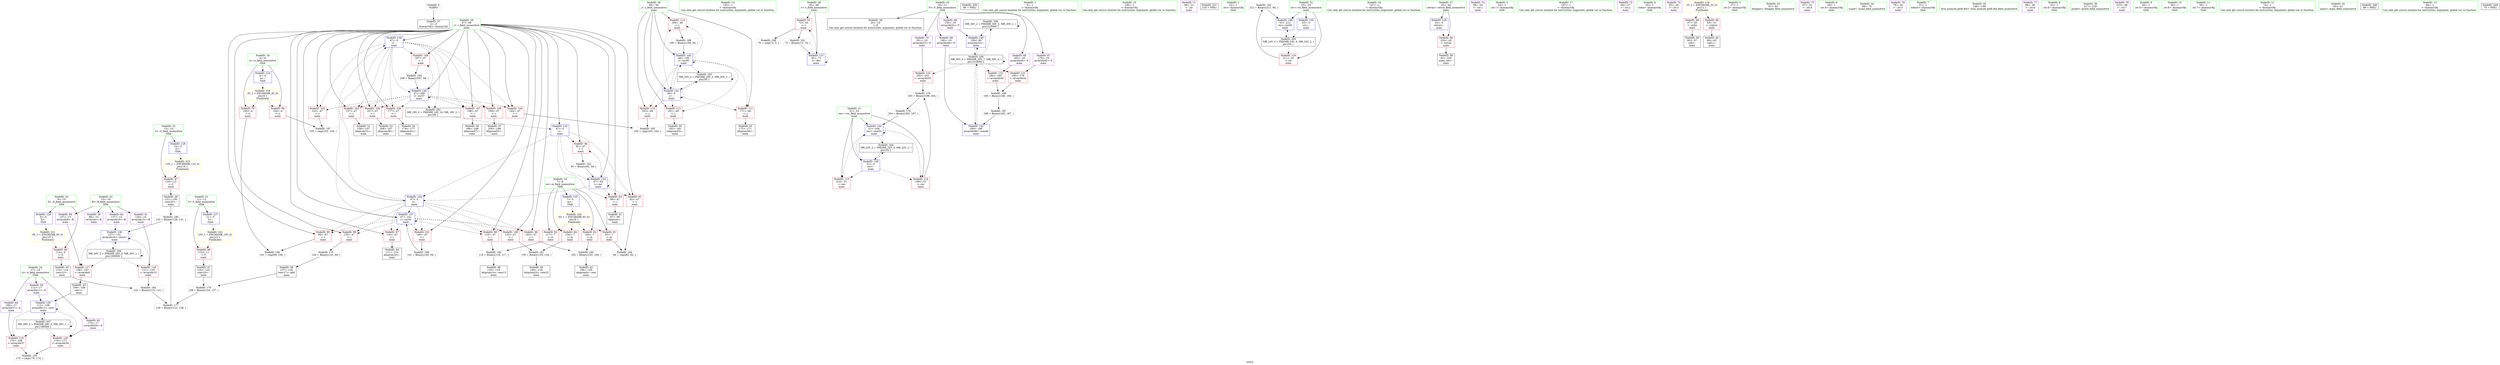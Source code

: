 digraph "SVFG" {
	label="SVFG";

	Node0x56378d627720 [shape=record,color=grey,label="{NodeID: 0\nNullPtr}"];
	Node0x56378d627720 -> Node0x56378d641170[style=solid];
	Node0x56378d64a990 [shape=record,color=grey,label="{NodeID: 180\n132 = Binary(129, 131, )\n}"];
	Node0x56378d64a990 -> Node0x56378d648370[style=solid];
	Node0x56378d641b90 [shape=record,color=red,label="{NodeID: 97\n110\<--47\n\<--i\nmain\n}"];
	Node0x56378d641b90 -> Node0x56378d641780[style=solid];
	Node0x56378d626780 [shape=record,color=green,label="{NodeID: 14\n145\<--1\n\<--dummyObj\nCan only get source location for instruction, argument, global var or function.}"];
	Node0x56378d6455a0 [shape=record,color=grey,label="{NodeID: 194\n84 = cmp(82, 83, )\n}"];
	Node0x56378d6426f0 [shape=record,color=red,label="{NodeID: 111\n171\<--49\n\<--j\nmain\n}"];
	Node0x56378d6426f0 -> Node0x56378d642ef0[style=solid];
	Node0x56378d640960 [shape=record,color=green,label="{NodeID: 28\n45\<--46\nt\<--t_field_insensitive\nmain\n}"];
	Node0x56378d640960 -> Node0x56378d644dd0[style=solid];
	Node0x56378d640960 -> Node0x56378d647f60[style=solid];
	Node0x56378d656940 [shape=record,color=black,label="{NodeID: 208\nMR_30V_2 = PHI(MR_30V_3, MR_30V_1, )\npts\{210000 \}\n}"];
	Node0x56378d656940 -> Node0x56378d6486b0[style=dashed];
	Node0x56378d656940 -> Node0x56378d656940[style=dashed];
	Node0x56378d6479c0 [shape=record,color=blue,label="{NodeID: 125\n7\<--5\nm\<--\nGlob }"];
	Node0x56378d6479c0 -> Node0x56378d65a740[style=dashed];
	Node0x56378d6415e0 [shape=record,color=black,label="{NodeID: 42\n106\<--105\nidxprom8\<--rem\nmain\n}"];
	Node0x56378d65a900 [shape=record,color=yellow,style=double,label="{NodeID: 222\n10V_1 = ENCHI(MR_10V_0)\npts\{12 \}\nFun[main]}"];
	Node0x56378d65a900 -> Node0x56378d6449c0[style=dashed];
	Node0x56378d6485e0 [shape=record,color=blue,label="{NodeID: 139\n47\<--5\ni\<--\nmain\n}"];
	Node0x56378d6485e0 -> Node0x56378d641fa0[style=dashed];
	Node0x56378d6485e0 -> Node0x56378d642070[style=dashed];
	Node0x56378d6485e0 -> Node0x56378d642140[style=dashed];
	Node0x56378d6485e0 -> Node0x56378d642210[style=dashed];
	Node0x56378d6485e0 -> Node0x56378d6422e0[style=dashed];
	Node0x56378d6485e0 -> Node0x56378d6423b0[style=dashed];
	Node0x56378d6485e0 -> Node0x56378d642480[style=dashed];
	Node0x56378d6485e0 -> Node0x56378d642550[style=dashed];
	Node0x56378d6485e0 -> Node0x56378d648ac0[style=dashed];
	Node0x56378d6485e0 -> Node0x56378d654b40[style=dashed];
	Node0x56378d643160 [shape=record,color=black,label="{NodeID: 56\n189\<--188\nidxprom47\<--\nmain\n}"];
	Node0x56378d643cc0 [shape=record,color=purple,label="{NodeID: 70\n201\<--19\narrayidx53\<--F\nmain\n}"];
	Node0x56378d643cc0 -> Node0x56378d6477f0[style=solid];
	Node0x56378d666940 [shape=record,color=black,label="{NodeID: 250\n90 = PHI()\n}"];
	Node0x56378d644820 [shape=record,color=red,label="{NodeID: 84\n134\<--7\n\<--m\nmain\n}"];
	Node0x56378d644820 -> Node0x56378d64ab10[style=solid];
	Node0x56378d626490 [shape=record,color=green,label="{NodeID: 1\n5\<--1\n\<--dummyObj\nCan only get source location for instruction, argument, global var or function.}"];
	Node0x56378d64ab10 [shape=record,color=grey,label="{NodeID: 181\n135 = Binary(133, 134, )\n}"];
	Node0x56378d64ab10 -> Node0x56378d642c80[style=solid];
	Node0x56378d641c60 [shape=record,color=red,label="{NodeID: 98\n116\<--47\n\<--i\nmain\n}"];
	Node0x56378d641c60 -> Node0x56378d64b890[style=solid];
	Node0x56378d626be0 [shape=record,color=green,label="{NodeID: 15\n146\<--1\n\<--dummyObj\nCan only get source location for instruction, argument, global var or function.}"];
	Node0x56378d645720 [shape=record,color=grey,label="{NodeID: 195\n165 = cmp(163, 164, )\n}"];
	Node0x56378d6427c0 [shape=record,color=red,label="{NodeID: 112\n181\<--49\n\<--j\nmain\n}"];
	Node0x56378d6427c0 -> Node0x56378d643090[style=solid];
	Node0x56378d640a30 [shape=record,color=green,label="{NodeID: 29\n47\<--48\ni\<--i_field_insensitive\nmain\n}"];
	Node0x56378d640a30 -> Node0x56378d644ea0[style=solid];
	Node0x56378d640a30 -> Node0x56378d644f70[style=solid];
	Node0x56378d640a30 -> Node0x56378d645040[style=solid];
	Node0x56378d640a30 -> Node0x56378d645110[style=solid];
	Node0x56378d640a30 -> Node0x56378d641ac0[style=solid];
	Node0x56378d640a30 -> Node0x56378d641b90[style=solid];
	Node0x56378d640a30 -> Node0x56378d641c60[style=solid];
	Node0x56378d640a30 -> Node0x56378d641d30[style=solid];
	Node0x56378d640a30 -> Node0x56378d641e00[style=solid];
	Node0x56378d640a30 -> Node0x56378d641ed0[style=solid];
	Node0x56378d640a30 -> Node0x56378d641fa0[style=solid];
	Node0x56378d640a30 -> Node0x56378d642070[style=solid];
	Node0x56378d640a30 -> Node0x56378d642140[style=solid];
	Node0x56378d640a30 -> Node0x56378d642210[style=solid];
	Node0x56378d640a30 -> Node0x56378d6422e0[style=solid];
	Node0x56378d640a30 -> Node0x56378d6423b0[style=solid];
	Node0x56378d640a30 -> Node0x56378d642480[style=solid];
	Node0x56378d640a30 -> Node0x56378d642550[style=solid];
	Node0x56378d640a30 -> Node0x56378d648030[style=solid];
	Node0x56378d640a30 -> Node0x56378d648100[style=solid];
	Node0x56378d640a30 -> Node0x56378d6481d0[style=solid];
	Node0x56378d640a30 -> Node0x56378d648440[style=solid];
	Node0x56378d640a30 -> Node0x56378d6485e0[style=solid];
	Node0x56378d640a30 -> Node0x56378d648ac0[style=solid];
	Node0x56378d647ac0 [shape=record,color=blue,label="{NodeID: 126\n9\<--5\nX\<--\nGlob }"];
	Node0x56378d647ac0 -> Node0x56378d65a820[style=dashed];
	Node0x56378d6416b0 [shape=record,color=black,label="{NodeID: 43\n109\<--108\nconv\<--\nmain\n}"];
	Node0x56378d6416b0 -> Node0x56378d6482a0[style=solid];
	Node0x56378d65a9e0 [shape=record,color=yellow,style=double,label="{NodeID: 223\n12V_1 = ENCHI(MR_12V_0)\npts\{14 \}\nFun[main]}"];
	Node0x56378d65a9e0 -> Node0x56378d644a90[style=dashed];
	Node0x56378d6486b0 [shape=record,color=blue,label="{NodeID: 140\n159\<--94\narrayidx32\<--\nmain\n}"];
	Node0x56378d6486b0 -> Node0x56378d654140[style=dashed];
	Node0x56378d643230 [shape=record,color=black,label="{NodeID: 57\n200\<--199\nidxprom52\<--\nmain\n}"];
	Node0x56378d643d90 [shape=record,color=purple,label="{NodeID: 71\n58\<--22\n\<--.str\nmain\n}"];
	Node0x56378d666a40 [shape=record,color=black,label="{NodeID: 251\n216 = PHI()\n}"];
	Node0x56378d6448f0 [shape=record,color=red,label="{NodeID: 85\n114\<--9\n\<--X\nmain\n}"];
	Node0x56378d6448f0 -> Node0x56378d641850[style=solid];
	Node0x56378d626880 [shape=record,color=green,label="{NodeID: 2\n22\<--1\n.str\<--dummyObj\nGlob }"];
	Node0x56378d64ac90 [shape=record,color=grey,label="{NodeID: 182\n212 = Binary(211, 94, )\n}"];
	Node0x56378d64ac90 -> Node0x56378d648b90[style=solid];
	Node0x56378d641d30 [shape=record,color=red,label="{NodeID: 99\n125\<--47\n\<--i\nmain\n}"];
	Node0x56378d641d30 -> Node0x56378d64a210[style=solid];
	Node0x56378d626cb0 [shape=record,color=green,label="{NodeID: 16\n147\<--1\n\<--dummyObj\nCan only get source location for instruction, argument, global var or function.}"];
	Node0x56378d6458a0 [shape=record,color=grey,label="{NodeID: 196\n101 = cmp(99, 100, )\n}"];
	Node0x56378d642890 [shape=record,color=red,label="{NodeID: 113\n194\<--49\n\<--j\nmain\n}"];
	Node0x56378d642890 -> Node0x56378d64b590[style=solid];
	Node0x56378d640b00 [shape=record,color=green,label="{NodeID: 30\n49\<--50\nj\<--j_field_insensitive\nmain\n}"];
	Node0x56378d640b00 -> Node0x56378d642620[style=solid];
	Node0x56378d640b00 -> Node0x56378d6426f0[style=solid];
	Node0x56378d640b00 -> Node0x56378d6427c0[style=solid];
	Node0x56378d640b00 -> Node0x56378d642890[style=solid];
	Node0x56378d640b00 -> Node0x56378d648780[style=solid];
	Node0x56378d640b00 -> Node0x56378d648920[style=solid];
	Node0x56378d647bc0 [shape=record,color=blue,label="{NodeID: 127\n11\<--5\nY\<--\nGlob }"];
	Node0x56378d647bc0 -> Node0x56378d65a900[style=dashed];
	Node0x56378d641780 [shape=record,color=black,label="{NodeID: 44\n111\<--110\nidxprom10\<--\nmain\n}"];
	Node0x56378d648780 [shape=record,color=blue,label="{NodeID: 141\n49\<--5\nj\<--\nmain\n}"];
	Node0x56378d648780 -> Node0x56378d642620[style=dashed];
	Node0x56378d648780 -> Node0x56378d6426f0[style=dashed];
	Node0x56378d648780 -> Node0x56378d6427c0[style=dashed];
	Node0x56378d648780 -> Node0x56378d642890[style=dashed];
	Node0x56378d648780 -> Node0x56378d648780[style=dashed];
	Node0x56378d648780 -> Node0x56378d648920[style=dashed];
	Node0x56378d648780 -> Node0x56378d655040[style=dashed];
	Node0x56378d643300 [shape=record,color=black,label="{NodeID: 58\n42\<--220\nmain_ret\<--\nmain\n}"];
	Node0x56378d643e60 [shape=record,color=purple,label="{NodeID: 72\n59\<--24\n\<--.str.1\nmain\n}"];
	Node0x56378d6449c0 [shape=record,color=red,label="{NodeID: 86\n123\<--11\n\<--Y\nmain\n}"];
	Node0x56378d6449c0 -> Node0x56378d6419f0[style=solid];
	Node0x56378d63fa60 [shape=record,color=green,label="{NodeID: 3\n24\<--1\n.str.1\<--dummyObj\nGlob }"];
	Node0x56378d64ae10 [shape=record,color=grey,label="{NodeID: 183\n208 = Binary(207, 94, )\n}"];
	Node0x56378d64ae10 -> Node0x56378d648ac0[style=solid];
	Node0x56378d641e00 [shape=record,color=red,label="{NodeID: 100\n133\<--47\n\<--i\nmain\n}"];
	Node0x56378d641e00 -> Node0x56378d64ab10[style=solid];
	Node0x56378d626db0 [shape=record,color=green,label="{NodeID: 17\n187\<--1\n\<--dummyObj\nCan only get source location for instruction, argument, global var or function.}"];
	Node0x56378d645a20 [shape=record,color=grey,label="{NodeID: 197\n155 = cmp(153, 154, )\n}"];
	Node0x56378d642960 [shape=record,color=red,label="{NodeID: 114\n198\<--51\n\<--res\nmain\n}"];
	Node0x56378d642960 -> Node0x56378d64a690[style=solid];
	Node0x56378d640bd0 [shape=record,color=green,label="{NodeID: 31\n51\<--52\nres\<--res_field_insensitive\nmain\n}"];
	Node0x56378d640bd0 -> Node0x56378d642960[style=solid];
	Node0x56378d640bd0 -> Node0x56378d642a30[style=solid];
	Node0x56378d640bd0 -> Node0x56378d648510[style=solid];
	Node0x56378d640bd0 -> Node0x56378d6489f0[style=solid];
	Node0x56378d647cc0 [shape=record,color=blue,label="{NodeID: 128\n13\<--5\nZ\<--\nGlob }"];
	Node0x56378d647cc0 -> Node0x56378d65a9e0[style=dashed];
	Node0x56378d641850 [shape=record,color=black,label="{NodeID: 45\n115\<--114\nconv12\<--\nmain\n}"];
	Node0x56378d641850 -> Node0x56378d64af90[style=solid];
	Node0x56378d648850 [shape=record,color=blue,label="{NodeID: 142\n190\<--186\narrayidx48\<--rem46\nmain\n}"];
	Node0x56378d648850 -> Node0x56378d654140[style=dashed];
	Node0x56378d6433d0 [shape=record,color=purple,label="{NodeID: 59\n88\<--15\narrayidx\<--B\nmain\n}"];
	Node0x56378d643f30 [shape=record,color=purple,label="{NodeID: 73\n64\<--27\n\<--.str.2\nmain\n}"];
	Node0x56378d644a90 [shape=record,color=red,label="{NodeID: 87\n130\<--13\n\<--Z\nmain\n}"];
	Node0x56378d644a90 -> Node0x56378d642bb0[style=solid];
	Node0x56378d627cd0 [shape=record,color=green,label="{NodeID: 4\n26\<--1\nstdin\<--dummyObj\nGlob }"];
	Node0x56378d64af90 [shape=record,color=grey,label="{NodeID: 184\n122 = Binary(115, 121, )\n}"];
	Node0x56378d64af90 -> Node0x56378d64a510[style=solid];
	Node0x56378d641ed0 [shape=record,color=red,label="{NodeID: 101\n140\<--47\n\<--i\nmain\n}"];
	Node0x56378d641ed0 -> Node0x56378d64b710[style=solid];
	Node0x56378d626eb0 [shape=record,color=green,label="{NodeID: 18\n4\<--6\nn\<--n_field_insensitive\nGlob }"];
	Node0x56378d626eb0 -> Node0x56378d644410[style=solid];
	Node0x56378d626eb0 -> Node0x56378d6444e0[style=solid];
	Node0x56378d626eb0 -> Node0x56378d6478c0[style=solid];
	Node0x56378d645ba0 [shape=record,color=grey,label="{NodeID: 198\n76 = cmp(72, 5, )\n}"];
	Node0x56378d642a30 [shape=record,color=red,label="{NodeID: 115\n214\<--51\n\<--res\nmain\n}"];
	Node0x56378d640ca0 [shape=record,color=green,label="{NodeID: 32\n53\<--54\nctr\<--ctr_field_insensitive\nmain\n}"];
	Node0x56378d640ca0 -> Node0x56378d647240[style=solid];
	Node0x56378d640ca0 -> Node0x56378d647e90[style=solid];
	Node0x56378d640ca0 -> Node0x56378d648b90[style=solid];
	Node0x56378d647dc0 [shape=record,color=blue,label="{NodeID: 129\n43\<--5\nretval\<--\nmain\n}"];
	Node0x56378d647dc0 -> Node0x56378d644d00[style=dashed];
	Node0x56378d641920 [shape=record,color=black,label="{NodeID: 46\n119\<--118\nidxprom14\<--rem13\nmain\n}"];
	Node0x56378d648920 [shape=record,color=blue,label="{NodeID: 143\n49\<--195\nj\<--inc50\nmain\n}"];
	Node0x56378d648920 -> Node0x56378d642620[style=dashed];
	Node0x56378d648920 -> Node0x56378d6426f0[style=dashed];
	Node0x56378d648920 -> Node0x56378d6427c0[style=dashed];
	Node0x56378d648920 -> Node0x56378d642890[style=dashed];
	Node0x56378d648920 -> Node0x56378d648780[style=dashed];
	Node0x56378d648920 -> Node0x56378d648920[style=dashed];
	Node0x56378d648920 -> Node0x56378d655040[style=dashed];
	Node0x56378d6434a0 [shape=record,color=purple,label="{NodeID: 60\n107\<--15\narrayidx9\<--B\nmain\n}"];
	Node0x56378d6434a0 -> Node0x56378d647310[style=solid];
	Node0x56378d644000 [shape=record,color=purple,label="{NodeID: 74\n65\<--29\n\<--.str.3\nmain\n}"];
	Node0x56378d644b60 [shape=record,color=red,label="{NodeID: 88\n57\<--26\n\<--stdin\nmain\n}"];
	Node0x56378d644b60 -> Node0x56378d641370[style=solid];
	Node0x56378d626a30 [shape=record,color=green,label="{NodeID: 5\n27\<--1\n.str.2\<--dummyObj\nGlob }"];
	Node0x56378d64b110 [shape=record,color=grey,label="{NodeID: 185\n105 = Binary(103, 104, )\n}"];
	Node0x56378d64b110 -> Node0x56378d6415e0[style=solid];
	Node0x56378d641fa0 [shape=record,color=red,label="{NodeID: 102\n153\<--47\n\<--i\nmain\n}"];
	Node0x56378d641fa0 -> Node0x56378d645a20[style=solid];
	Node0x56378d626fb0 [shape=record,color=green,label="{NodeID: 19\n7\<--8\nm\<--m_field_insensitive\nGlob }"];
	Node0x56378d626fb0 -> Node0x56378d6445b0[style=solid];
	Node0x56378d626fb0 -> Node0x56378d644680[style=solid];
	Node0x56378d626fb0 -> Node0x56378d644750[style=solid];
	Node0x56378d626fb0 -> Node0x56378d644820[style=solid];
	Node0x56378d626fb0 -> Node0x56378d6479c0[style=solid];
	Node0x56378d647240 [shape=record,color=red,label="{NodeID: 116\n211\<--53\n\<--ctr\nmain\n}"];
	Node0x56378d647240 -> Node0x56378d64ac90[style=solid];
	Node0x56378d640d70 [shape=record,color=green,label="{NodeID: 33\n61\<--62\nfreopen\<--freopen_field_insensitive\n}"];
	Node0x56378d647e90 [shape=record,color=blue,label="{NodeID: 130\n53\<--5\nctr\<--\nmain\n}"];
	Node0x56378d647e90 -> Node0x56378d655a40[style=dashed];
	Node0x56378d6419f0 [shape=record,color=black,label="{NodeID: 47\n124\<--123\nconv16\<--\nmain\n}"];
	Node0x56378d6419f0 -> Node0x56378d64a810[style=solid];
	Node0x56378d6489f0 [shape=record,color=blue,label="{NodeID: 144\n51\<--204\nres\<--rem55\nmain\n}"];
	Node0x56378d6489f0 -> Node0x56378d642960[style=dashed];
	Node0x56378d6489f0 -> Node0x56378d642a30[style=dashed];
	Node0x56378d6489f0 -> Node0x56378d6489f0[style=dashed];
	Node0x56378d6489f0 -> Node0x56378d655540[style=dashed];
	Node0x56378d643570 [shape=record,color=purple,label="{NodeID: 61\n120\<--15\narrayidx15\<--B\nmain\n}"];
	Node0x56378d643570 -> Node0x56378d6473e0[style=solid];
	Node0x56378d6440d0 [shape=record,color=purple,label="{NodeID: 75\n67\<--32\n\<--.str.4\nmain\n}"];
	Node0x56378d644c30 [shape=record,color=red,label="{NodeID: 89\n63\<--31\n\<--stdout\nmain\n}"];
	Node0x56378d644c30 -> Node0x56378d641440[style=solid];
	Node0x56378d626ac0 [shape=record,color=green,label="{NodeID: 6\n29\<--1\n.str.3\<--dummyObj\nGlob }"];
	Node0x56378d64b290 [shape=record,color=grey,label="{NodeID: 186\n185 = Binary(180, 184, )\n}"];
	Node0x56378d64b290 -> Node0x56378d64b410[style=solid];
	Node0x56378d642070 [shape=record,color=red,label="{NodeID: 103\n157\<--47\n\<--i\nmain\n}"];
	Node0x56378d642070 -> Node0x56378d642d50[style=solid];
	Node0x56378d6270b0 [shape=record,color=green,label="{NodeID: 20\n9\<--10\nX\<--X_field_insensitive\nGlob }"];
	Node0x56378d6270b0 -> Node0x56378d6448f0[style=solid];
	Node0x56378d6270b0 -> Node0x56378d647ac0[style=solid];
	Node0x56378d654140 [shape=record,color=black,label="{NodeID: 200\nMR_30V_5 = PHI(MR_30V_7, MR_30V_4, )\npts\{210000 \}\n}"];
	Node0x56378d654140 -> Node0x56378d647650[style=dashed];
	Node0x56378d654140 -> Node0x56378d647720[style=dashed];
	Node0x56378d654140 -> Node0x56378d6477f0[style=dashed];
	Node0x56378d654140 -> Node0x56378d6486b0[style=dashed];
	Node0x56378d654140 -> Node0x56378d648850[style=dashed];
	Node0x56378d654140 -> Node0x56378d654140[style=dashed];
	Node0x56378d654140 -> Node0x56378d656940[style=dashed];
	Node0x56378d647310 [shape=record,color=red,label="{NodeID: 117\n108\<--107\n\<--arrayidx9\nmain\n}"];
	Node0x56378d647310 -> Node0x56378d6416b0[style=solid];
	Node0x56378d640e70 [shape=record,color=green,label="{NodeID: 34\n69\<--70\nscanf\<--scanf_field_insensitive\n}"];
	Node0x56378d647f60 [shape=record,color=blue,label="{NodeID: 131\n45\<--73\nt\<--dec\nmain\n}"];
	Node0x56378d647f60 -> Node0x56378d644dd0[style=dashed];
	Node0x56378d647f60 -> Node0x56378d647f60[style=dashed];
	Node0x56378d642ae0 [shape=record,color=black,label="{NodeID: 48\n127\<--126\nconv17\<--add\nmain\n}"];
	Node0x56378d642ae0 -> Node0x56378d64a810[style=solid];
	Node0x56378d648ac0 [shape=record,color=blue,label="{NodeID: 145\n47\<--208\ni\<--inc57\nmain\n}"];
	Node0x56378d648ac0 -> Node0x56378d641fa0[style=dashed];
	Node0x56378d648ac0 -> Node0x56378d642070[style=dashed];
	Node0x56378d648ac0 -> Node0x56378d642140[style=dashed];
	Node0x56378d648ac0 -> Node0x56378d642210[style=dashed];
	Node0x56378d648ac0 -> Node0x56378d6422e0[style=dashed];
	Node0x56378d648ac0 -> Node0x56378d6423b0[style=dashed];
	Node0x56378d648ac0 -> Node0x56378d642480[style=dashed];
	Node0x56378d648ac0 -> Node0x56378d642550[style=dashed];
	Node0x56378d648ac0 -> Node0x56378d648ac0[style=dashed];
	Node0x56378d648ac0 -> Node0x56378d654b40[style=dashed];
	Node0x56378d643640 [shape=record,color=purple,label="{NodeID: 62\n137\<--15\narrayidx24\<--B\nmain\n}"];
	Node0x56378d643640 -> Node0x56378d648370[style=solid];
	Node0x56378d6441a0 [shape=record,color=purple,label="{NodeID: 76\n78\<--34\n\<--.str.5\nmain\n}"];
	Node0x56378d644d00 [shape=record,color=red,label="{NodeID: 90\n220\<--43\n\<--retval\nmain\n}"];
	Node0x56378d644d00 -> Node0x56378d643300[style=solid];
	Node0x56378d627e00 [shape=record,color=green,label="{NodeID: 7\n31\<--1\nstdout\<--dummyObj\nGlob }"];
	Node0x56378d64b410 [shape=record,color=grey,label="{NodeID: 187\n186 = Binary(185, 187, )\n}"];
	Node0x56378d64b410 -> Node0x56378d648850[style=solid];
	Node0x56378d642140 [shape=record,color=red,label="{NodeID: 104\n164\<--47\n\<--i\nmain\n}"];
	Node0x56378d642140 -> Node0x56378d645720[style=solid];
	Node0x56378d640340 [shape=record,color=green,label="{NodeID: 21\n11\<--12\nY\<--Y_field_insensitive\nGlob }"];
	Node0x56378d640340 -> Node0x56378d6449c0[style=solid];
	Node0x56378d640340 -> Node0x56378d647bc0[style=solid];
	Node0x56378d6473e0 [shape=record,color=red,label="{NodeID: 118\n121\<--120\n\<--arrayidx15\nmain\n}"];
	Node0x56378d6473e0 -> Node0x56378d64af90[style=solid];
	Node0x56378d640f70 [shape=record,color=green,label="{NodeID: 35\n148\<--149\nllvm.memset.p0i8.i64\<--llvm.memset.p0i8.i64_field_insensitive\n}"];
	Node0x56378d648030 [shape=record,color=blue,label="{NodeID: 132\n47\<--5\ni\<--\nmain\n}"];
	Node0x56378d648030 -> Node0x56378d644ea0[style=dashed];
	Node0x56378d648030 -> Node0x56378d644f70[style=dashed];
	Node0x56378d648030 -> Node0x56378d645040[style=dashed];
	Node0x56378d648030 -> Node0x56378d648100[style=dashed];
	Node0x56378d648030 -> Node0x56378d6481d0[style=dashed];
	Node0x56378d642bb0 [shape=record,color=black,label="{NodeID: 49\n131\<--130\nconv20\<--\nmain\n}"];
	Node0x56378d642bb0 -> Node0x56378d64a990[style=solid];
	Node0x56378d648b90 [shape=record,color=blue,label="{NodeID: 146\n53\<--212\nctr\<--inc59\nmain\n}"];
	Node0x56378d648b90 -> Node0x56378d655a40[style=dashed];
	Node0x56378d643710 [shape=record,color=purple,label="{NodeID: 63\n112\<--17\narrayidx11\<--A\nmain\n}"];
	Node0x56378d643710 -> Node0x56378d6482a0[style=solid];
	Node0x56378d644270 [shape=record,color=purple,label="{NodeID: 77\n89\<--36\n\<--.str.6\nmain\n}"];
	Node0x56378d644dd0 [shape=record,color=red,label="{NodeID: 91\n72\<--45\n\<--t\nmain\n}"];
	Node0x56378d644dd0 -> Node0x56378d64ba10[style=solid];
	Node0x56378d644dd0 -> Node0x56378d645ba0[style=solid];
	Node0x56378d627e90 [shape=record,color=green,label="{NodeID: 8\n32\<--1\n.str.4\<--dummyObj\nGlob }"];
	Node0x56378d64b590 [shape=record,color=grey,label="{NodeID: 188\n195 = Binary(194, 94, )\n}"];
	Node0x56378d64b590 -> Node0x56378d648920[style=solid];
	Node0x56378d642210 [shape=record,color=red,label="{NodeID: 105\n167\<--47\n\<--i\nmain\n}"];
	Node0x56378d642210 -> Node0x56378d642e20[style=solid];
	Node0x56378d6403d0 [shape=record,color=green,label="{NodeID: 22\n13\<--14\nZ\<--Z_field_insensitive\nGlob }"];
	Node0x56378d6403d0 -> Node0x56378d644a90[style=solid];
	Node0x56378d6403d0 -> Node0x56378d647cc0[style=solid];
	Node0x56378d654b40 [shape=record,color=black,label="{NodeID: 202\nMR_18V_2 = PHI(MR_18V_10, MR_18V_1, )\npts\{48 \}\n}"];
	Node0x56378d654b40 -> Node0x56378d648030[style=dashed];
	Node0x56378d6474b0 [shape=record,color=red,label="{NodeID: 119\n170\<--169\n\<--arrayidx37\nmain\n}"];
	Node0x56378d6474b0 -> Node0x56378d645420[style=solid];
	Node0x56378d641070 [shape=record,color=green,label="{NodeID: 36\n217\<--218\nprintf\<--printf_field_insensitive\n}"];
	Node0x56378d648100 [shape=record,color=blue,label="{NodeID: 133\n47\<--93\ni\<--inc\nmain\n}"];
	Node0x56378d648100 -> Node0x56378d644ea0[style=dashed];
	Node0x56378d648100 -> Node0x56378d644f70[style=dashed];
	Node0x56378d648100 -> Node0x56378d645040[style=dashed];
	Node0x56378d648100 -> Node0x56378d648100[style=dashed];
	Node0x56378d648100 -> Node0x56378d6481d0[style=dashed];
	Node0x56378d642c80 [shape=record,color=black,label="{NodeID: 50\n136\<--135\nidxprom23\<--rem22\nmain\n}"];
	Node0x56378d6437e0 [shape=record,color=purple,label="{NodeID: 64\n169\<--17\narrayidx37\<--A\nmain\n}"];
	Node0x56378d6437e0 -> Node0x56378d6474b0[style=solid];
	Node0x56378d644340 [shape=record,color=purple,label="{NodeID: 78\n215\<--38\n\<--.str.7\nmain\n}"];
	Node0x56378d64a210 [shape=record,color=grey,label="{NodeID: 175\n126 = Binary(125, 94, )\n}"];
	Node0x56378d64a210 -> Node0x56378d642ae0[style=solid];
	Node0x56378d644ea0 [shape=record,color=red,label="{NodeID: 92\n82\<--47\n\<--i\nmain\n}"];
	Node0x56378d644ea0 -> Node0x56378d6455a0[style=solid];
	Node0x56378d63fd60 [shape=record,color=green,label="{NodeID: 9\n34\<--1\n.str.5\<--dummyObj\nGlob }"];
	Node0x56378d64b710 [shape=record,color=grey,label="{NodeID: 189\n141 = Binary(140, 94, )\n}"];
	Node0x56378d64b710 -> Node0x56378d648440[style=solid];
	Node0x56378d6422e0 [shape=record,color=red,label="{NodeID: 106\n177\<--47\n\<--i\nmain\n}"];
	Node0x56378d6422e0 -> Node0x56378d642fc0[style=solid];
	Node0x56378d640490 [shape=record,color=green,label="{NodeID: 23\n15\<--16\nB\<--B_field_insensitive\nGlob }"];
	Node0x56378d640490 -> Node0x56378d6433d0[style=solid];
	Node0x56378d640490 -> Node0x56378d6434a0[style=solid];
	Node0x56378d640490 -> Node0x56378d643570[style=solid];
	Node0x56378d640490 -> Node0x56378d643640[style=solid];
	Node0x56378d655040 [shape=record,color=black,label="{NodeID: 203\nMR_20V_2 = PHI(MR_20V_3, MR_20V_1, )\npts\{50 \}\n}"];
	Node0x56378d655040 -> Node0x56378d648780[style=dashed];
	Node0x56378d655040 -> Node0x56378d655040[style=dashed];
	Node0x56378d647580 [shape=record,color=red,label="{NodeID: 120\n174\<--173\n\<--arrayidx39\nmain\n}"];
	Node0x56378d647580 -> Node0x56378d645420[style=solid];
	Node0x56378d641170 [shape=record,color=black,label="{NodeID: 37\n2\<--3\ndummyVal\<--dummyVal\n}"];
	Node0x56378d6481d0 [shape=record,color=blue,label="{NodeID: 134\n47\<--5\ni\<--\nmain\n}"];
	Node0x56378d6481d0 -> Node0x56378d645110[style=dashed];
	Node0x56378d6481d0 -> Node0x56378d641ac0[style=dashed];
	Node0x56378d6481d0 -> Node0x56378d641b90[style=dashed];
	Node0x56378d6481d0 -> Node0x56378d641c60[style=dashed];
	Node0x56378d6481d0 -> Node0x56378d641d30[style=dashed];
	Node0x56378d6481d0 -> Node0x56378d641e00[style=dashed];
	Node0x56378d6481d0 -> Node0x56378d641ed0[style=dashed];
	Node0x56378d6481d0 -> Node0x56378d648440[style=dashed];
	Node0x56378d6481d0 -> Node0x56378d6485e0[style=dashed];
	Node0x56378d642d50 [shape=record,color=black,label="{NodeID: 51\n158\<--157\nidxprom31\<--\nmain\n}"];
	Node0x56378d6438b0 [shape=record,color=purple,label="{NodeID: 65\n173\<--17\narrayidx39\<--A\nmain\n}"];
	Node0x56378d6438b0 -> Node0x56378d647580[style=solid];
	Node0x56378d644410 [shape=record,color=red,label="{NodeID: 79\n100\<--4\n\<--n\nmain\n}"];
	Node0x56378d644410 -> Node0x56378d6458a0[style=solid];
	Node0x56378d64a390 [shape=record,color=grey,label="{NodeID: 176\n204 = Binary(203, 187, )\n}"];
	Node0x56378d64a390 -> Node0x56378d6489f0[style=solid];
	Node0x56378d644f70 [shape=record,color=red,label="{NodeID: 93\n86\<--47\n\<--i\nmain\n}"];
	Node0x56378d644f70 -> Node0x56378d641510[style=solid];
	Node0x56378d63fdf0 [shape=record,color=green,label="{NodeID: 10\n36\<--1\n.str.6\<--dummyObj\nGlob }"];
	Node0x56378d64b890 [shape=record,color=grey,label="{NodeID: 190\n118 = Binary(116, 117, )\n}"];
	Node0x56378d64b890 -> Node0x56378d641920[style=solid];
	Node0x56378d6423b0 [shape=record,color=red,label="{NodeID: 107\n188\<--47\n\<--i\nmain\n}"];
	Node0x56378d6423b0 -> Node0x56378d643160[style=solid];
	Node0x56378d640590 [shape=record,color=green,label="{NodeID: 24\n17\<--18\nA\<--A_field_insensitive\nGlob }"];
	Node0x56378d640590 -> Node0x56378d643710[style=solid];
	Node0x56378d640590 -> Node0x56378d6437e0[style=solid];
	Node0x56378d640590 -> Node0x56378d6438b0[style=solid];
	Node0x56378d655540 [shape=record,color=black,label="{NodeID: 204\nMR_22V_2 = PHI(MR_22V_4, MR_22V_1, )\npts\{52 \}\n}"];
	Node0x56378d655540 -> Node0x56378d648510[style=dashed];
	Node0x56378d647650 [shape=record,color=red,label="{NodeID: 121\n180\<--179\n\<--arrayidx42\nmain\n}"];
	Node0x56378d647650 -> Node0x56378d64b290[style=solid];
	Node0x56378d641270 [shape=record,color=black,label="{NodeID: 38\n20\<--19\n\<--F\nCan only get source location for instruction, argument, global var or function.}"];
	Node0x56378d659b40 [shape=record,color=yellow,style=double,label="{NodeID: 218\n2V_1 = ENCHI(MR_2V_0)\npts\{1 \}\nFun[main]}"];
	Node0x56378d659b40 -> Node0x56378d644b60[style=dashed];
	Node0x56378d659b40 -> Node0x56378d644c30[style=dashed];
	Node0x56378d6482a0 [shape=record,color=blue,label="{NodeID: 135\n112\<--109\narrayidx11\<--conv\nmain\n}"];
	Node0x56378d6482a0 -> Node0x56378d6474b0[style=dashed];
	Node0x56378d6482a0 -> Node0x56378d647580[style=dashed];
	Node0x56378d6482a0 -> Node0x56378d6482a0[style=dashed];
	Node0x56378d6482a0 -> Node0x56378d656440[style=dashed];
	Node0x56378d642e20 [shape=record,color=black,label="{NodeID: 52\n168\<--167\nidxprom36\<--\nmain\n}"];
	Node0x56378d643980 [shape=record,color=purple,label="{NodeID: 66\n159\<--19\narrayidx32\<--F\nmain\n}"];
	Node0x56378d643980 -> Node0x56378d6486b0[style=solid];
	Node0x56378d6444e0 [shape=record,color=red,label="{NodeID: 80\n154\<--4\n\<--n\nmain\n}"];
	Node0x56378d6444e0 -> Node0x56378d645a20[style=solid];
	Node0x56378d64a510 [shape=record,color=grey,label="{NodeID: 177\n129 = Binary(122, 128, )\n}"];
	Node0x56378d64a510 -> Node0x56378d64a990[style=solid];
	Node0x56378d645040 [shape=record,color=red,label="{NodeID: 94\n92\<--47\n\<--i\nmain\n}"];
	Node0x56378d645040 -> Node0x56378d6452a0[style=solid];
	Node0x56378d63fec0 [shape=record,color=green,label="{NodeID: 11\n38\<--1\n.str.7\<--dummyObj\nGlob }"];
	Node0x56378d64ba10 [shape=record,color=grey,label="{NodeID: 191\n73 = Binary(72, 74, )\n}"];
	Node0x56378d64ba10 -> Node0x56378d647f60[style=solid];
	Node0x56378d642480 [shape=record,color=red,label="{NodeID: 108\n199\<--47\n\<--i\nmain\n}"];
	Node0x56378d642480 -> Node0x56378d643230[style=solid];
	Node0x56378d640690 [shape=record,color=green,label="{NodeID: 25\n19\<--21\nF\<--F_field_insensitive\nGlob }"];
	Node0x56378d640690 -> Node0x56378d641270[style=solid];
	Node0x56378d640690 -> Node0x56378d643980[style=solid];
	Node0x56378d640690 -> Node0x56378d643a50[style=solid];
	Node0x56378d640690 -> Node0x56378d643b20[style=solid];
	Node0x56378d640690 -> Node0x56378d643bf0[style=solid];
	Node0x56378d640690 -> Node0x56378d643cc0[style=solid];
	Node0x56378d655a40 [shape=record,color=black,label="{NodeID: 205\nMR_24V_3 = PHI(MR_24V_4, MR_24V_2, )\npts\{54 \}\n}"];
	Node0x56378d655a40 -> Node0x56378d647240[style=dashed];
	Node0x56378d655a40 -> Node0x56378d648b90[style=dashed];
	Node0x56378d647720 [shape=record,color=red,label="{NodeID: 122\n184\<--183\n\<--arrayidx44\nmain\n}"];
	Node0x56378d647720 -> Node0x56378d64b290[style=solid];
	Node0x56378d641370 [shape=record,color=black,label="{NodeID: 39\n60\<--57\ncall\<--\nmain\n}"];
	Node0x56378d65a660 [shape=record,color=yellow,style=double,label="{NodeID: 219\n4V_1 = ENCHI(MR_4V_0)\npts\{6 \}\nFun[main]}"];
	Node0x56378d65a660 -> Node0x56378d644410[style=dashed];
	Node0x56378d65a660 -> Node0x56378d6444e0[style=dashed];
	Node0x56378d648370 [shape=record,color=blue,label="{NodeID: 136\n137\<--132\narrayidx24\<--rem21\nmain\n}"];
	Node0x56378d648370 -> Node0x56378d647310[style=dashed];
	Node0x56378d648370 -> Node0x56378d6473e0[style=dashed];
	Node0x56378d648370 -> Node0x56378d648370[style=dashed];
	Node0x56378d648370 -> Node0x56378d655f40[style=dashed];
	Node0x56378d642ef0 [shape=record,color=black,label="{NodeID: 53\n172\<--171\nidxprom38\<--\nmain\n}"];
	Node0x56378d643a50 [shape=record,color=purple,label="{NodeID: 67\n179\<--19\narrayidx42\<--F\nmain\n}"];
	Node0x56378d643a50 -> Node0x56378d647650[style=solid];
	Node0x56378d6445b0 [shape=record,color=red,label="{NodeID: 81\n83\<--7\n\<--m\nmain\n}"];
	Node0x56378d6445b0 -> Node0x56378d6455a0[style=solid];
	Node0x56378d64a690 [shape=record,color=grey,label="{NodeID: 178\n203 = Binary(198, 202, )\n}"];
	Node0x56378d64a690 -> Node0x56378d64a390[style=solid];
	Node0x56378d645110 [shape=record,color=red,label="{NodeID: 95\n99\<--47\n\<--i\nmain\n}"];
	Node0x56378d645110 -> Node0x56378d6458a0[style=solid];
	Node0x56378d6265e0 [shape=record,color=green,label="{NodeID: 12\n74\<--1\n\<--dummyObj\nCan only get source location for instruction, argument, global var or function.}"];
	Node0x56378d6452a0 [shape=record,color=grey,label="{NodeID: 192\n93 = Binary(92, 94, )\n}"];
	Node0x56378d6452a0 -> Node0x56378d648100[style=solid];
	Node0x56378d642550 [shape=record,color=red,label="{NodeID: 109\n207\<--47\n\<--i\nmain\n}"];
	Node0x56378d642550 -> Node0x56378d64ae10[style=solid];
	Node0x56378d640790 [shape=record,color=green,label="{NodeID: 26\n40\<--41\nmain\<--main_field_insensitive\n}"];
	Node0x56378d655f40 [shape=record,color=black,label="{NodeID: 206\nMR_26V_2 = PHI(MR_26V_3, MR_26V_1, )\npts\{160000 \}\n}"];
	Node0x56378d655f40 -> Node0x56378d647310[style=dashed];
	Node0x56378d655f40 -> Node0x56378d6473e0[style=dashed];
	Node0x56378d655f40 -> Node0x56378d648370[style=dashed];
	Node0x56378d655f40 -> Node0x56378d655f40[style=dashed];
	Node0x56378d6477f0 [shape=record,color=red,label="{NodeID: 123\n202\<--201\n\<--arrayidx53\nmain\n}"];
	Node0x56378d6477f0 -> Node0x56378d64a690[style=solid];
	Node0x56378d641440 [shape=record,color=black,label="{NodeID: 40\n66\<--63\ncall1\<--\nmain\n}"];
	Node0x56378d65a740 [shape=record,color=yellow,style=double,label="{NodeID: 220\n6V_1 = ENCHI(MR_6V_0)\npts\{8 \}\nFun[main]}"];
	Node0x56378d65a740 -> Node0x56378d6445b0[style=dashed];
	Node0x56378d65a740 -> Node0x56378d644680[style=dashed];
	Node0x56378d65a740 -> Node0x56378d644750[style=dashed];
	Node0x56378d65a740 -> Node0x56378d644820[style=dashed];
	Node0x56378d648440 [shape=record,color=blue,label="{NodeID: 137\n47\<--141\ni\<--inc26\nmain\n}"];
	Node0x56378d648440 -> Node0x56378d645110[style=dashed];
	Node0x56378d648440 -> Node0x56378d641ac0[style=dashed];
	Node0x56378d648440 -> Node0x56378d641b90[style=dashed];
	Node0x56378d648440 -> Node0x56378d641c60[style=dashed];
	Node0x56378d648440 -> Node0x56378d641d30[style=dashed];
	Node0x56378d648440 -> Node0x56378d641e00[style=dashed];
	Node0x56378d648440 -> Node0x56378d641ed0[style=dashed];
	Node0x56378d648440 -> Node0x56378d648440[style=dashed];
	Node0x56378d648440 -> Node0x56378d6485e0[style=dashed];
	Node0x56378d642fc0 [shape=record,color=black,label="{NodeID: 54\n178\<--177\nidxprom41\<--\nmain\n}"];
	Node0x56378d643b20 [shape=record,color=purple,label="{NodeID: 68\n183\<--19\narrayidx44\<--F\nmain\n}"];
	Node0x56378d643b20 -> Node0x56378d647720[style=solid];
	Node0x56378d666140 [shape=record,color=black,label="{NodeID: 248\n68 = PHI()\n}"];
	Node0x56378d644680 [shape=record,color=red,label="{NodeID: 82\n104\<--7\n\<--m\nmain\n}"];
	Node0x56378d644680 -> Node0x56378d64b110[style=solid];
	Node0x56378d64a810 [shape=record,color=grey,label="{NodeID: 179\n128 = Binary(124, 127, )\n}"];
	Node0x56378d64a810 -> Node0x56378d64a510[style=solid];
	Node0x56378d641ac0 [shape=record,color=red,label="{NodeID: 96\n103\<--47\n\<--i\nmain\n}"];
	Node0x56378d641ac0 -> Node0x56378d64b110[style=solid];
	Node0x56378d6266b0 [shape=record,color=green,label="{NodeID: 13\n94\<--1\n\<--dummyObj\nCan only get source location for instruction, argument, global var or function.}"];
	Node0x56378d645420 [shape=record,color=grey,label="{NodeID: 193\n175 = cmp(170, 174, )\n}"];
	Node0x56378d642620 [shape=record,color=red,label="{NodeID: 110\n163\<--49\n\<--j\nmain\n}"];
	Node0x56378d642620 -> Node0x56378d645720[style=solid];
	Node0x56378d640890 [shape=record,color=green,label="{NodeID: 27\n43\<--44\nretval\<--retval_field_insensitive\nmain\n}"];
	Node0x56378d640890 -> Node0x56378d644d00[style=solid];
	Node0x56378d640890 -> Node0x56378d647dc0[style=solid];
	Node0x56378d656440 [shape=record,color=black,label="{NodeID: 207\nMR_28V_2 = PHI(MR_28V_3, MR_28V_1, )\npts\{180000 \}\n}"];
	Node0x56378d656440 -> Node0x56378d6474b0[style=dashed];
	Node0x56378d656440 -> Node0x56378d647580[style=dashed];
	Node0x56378d656440 -> Node0x56378d6482a0[style=dashed];
	Node0x56378d656440 -> Node0x56378d656440[style=dashed];
	Node0x56378d6478c0 [shape=record,color=blue,label="{NodeID: 124\n4\<--5\nn\<--\nGlob }"];
	Node0x56378d6478c0 -> Node0x56378d65a660[style=dashed];
	Node0x56378d641510 [shape=record,color=black,label="{NodeID: 41\n87\<--86\nidxprom\<--\nmain\n}"];
	Node0x56378d65a820 [shape=record,color=yellow,style=double,label="{NodeID: 221\n8V_1 = ENCHI(MR_8V_0)\npts\{10 \}\nFun[main]}"];
	Node0x56378d65a820 -> Node0x56378d6448f0[style=dashed];
	Node0x56378d648510 [shape=record,color=blue,label="{NodeID: 138\n51\<--5\nres\<--\nmain\n}"];
	Node0x56378d648510 -> Node0x56378d642960[style=dashed];
	Node0x56378d648510 -> Node0x56378d642a30[style=dashed];
	Node0x56378d648510 -> Node0x56378d6489f0[style=dashed];
	Node0x56378d648510 -> Node0x56378d655540[style=dashed];
	Node0x56378d643090 [shape=record,color=black,label="{NodeID: 55\n182\<--181\nidxprom43\<--\nmain\n}"];
	Node0x56378d643bf0 [shape=record,color=purple,label="{NodeID: 69\n190\<--19\narrayidx48\<--F\nmain\n}"];
	Node0x56378d643bf0 -> Node0x56378d648850[style=solid];
	Node0x56378d666840 [shape=record,color=black,label="{NodeID: 249\n79 = PHI()\n}"];
	Node0x56378d644750 [shape=record,color=red,label="{NodeID: 83\n117\<--7\n\<--m\nmain\n}"];
	Node0x56378d644750 -> Node0x56378d64b890[style=solid];
}
